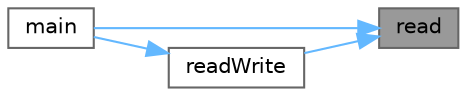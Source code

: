 digraph "read"
{
 // INTERACTIVE_SVG=YES
 // LATEX_PDF_SIZE
  bgcolor="transparent";
  edge [fontname=Helvetica,fontsize=10,labelfontname=Helvetica,labelfontsize=10];
  node [fontname=Helvetica,fontsize=10,shape=box,height=0.2,width=0.4];
  rankdir="RL";
  Node1 [id="Node000001",label="read",height=0.2,width=0.4,color="gray40", fillcolor="grey60", style="filled", fontcolor="black",tooltip="Liest Artikelinformationen aus einer Datei und gruppiert sie nach Artikeltyp."];
  Node1 -> Node2 [id="edge1_Node000001_Node000002",dir="back",color="steelblue1",style="solid",tooltip=" "];
  Node2 [id="Node000002",label="main",height=0.2,width=0.4,color="grey40", fillcolor="white", style="filled",URL="$main_8cc.html#a0ddf1224851353fc92bfbff6f499fa97",tooltip="Lesen und Schreiben von Artikel aus Dateien."];
  Node1 -> Node3 [id="edge2_Node000001_Node000003",dir="back",color="steelblue1",style="solid",tooltip=" "];
  Node3 [id="Node000003",label="readWrite",height=0.2,width=0.4,color="grey40", fillcolor="white", style="filled",URL="$main_8cc.html#a9e4e0a3d90397030ff67b7f527277c77",tooltip="Liest Artikelinformationen aus einer Eingabedatei und schreibt sie in eine Ausgabedatei."];
  Node3 -> Node2 [id="edge3_Node000003_Node000002",dir="back",color="steelblue1",style="solid",tooltip=" "];
}
